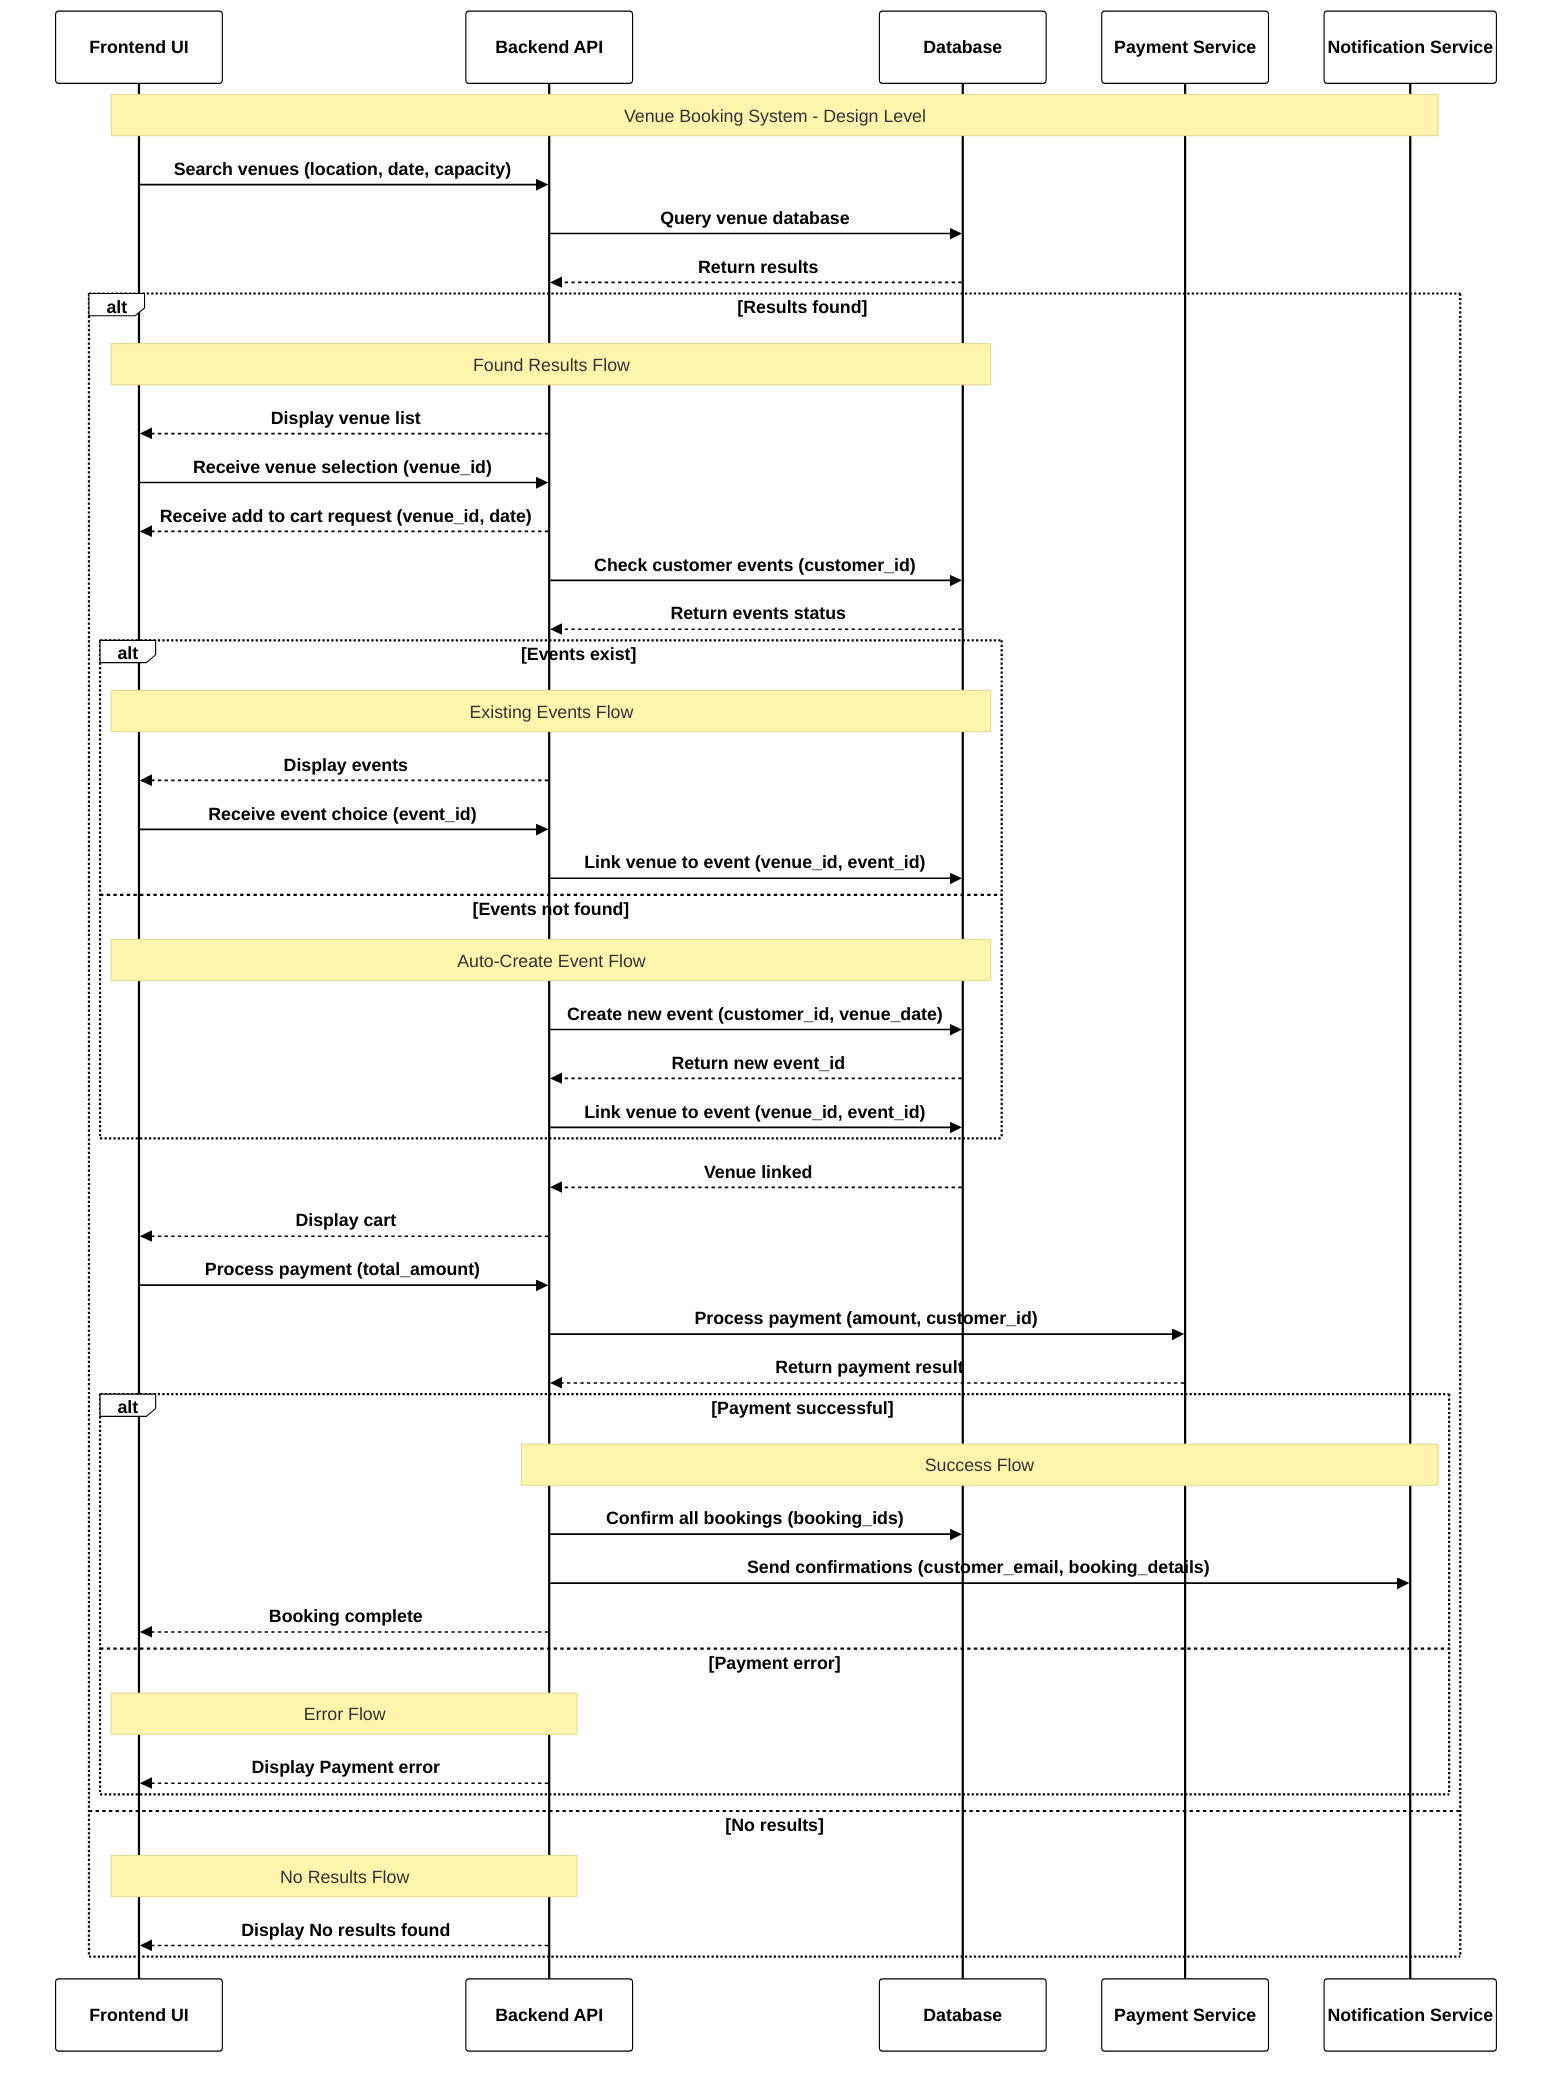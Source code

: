 %%{ init: { 'theme': 'base', 'themeVariables': { 'primaryColor': '#CEE7FF', 'primaryTextColor': '#000000', 'primaryBorderColor': '#000000', 'lineColor': '#000000', 'secondaryColor': '#FFE5B4', 'tertiaryColor': '#E2F0CB', 'background': '#ffffff', 'mainBkg': '#ffffff', 'secondBkg': '#FFE5B4', 'tertiaryBkg': '#E2F0CB' }, 'sequence': { 'actorFontSize': '24px', 'actorFontFamily': 'Arial', 'actorFontWeight': 'bold', 'noteFontSize': '20px', 'noteFontFamily': 'Arial', 'noteFontWeight': 'bold', 'noteTextColor': '#000000', 'messageFontSize': '20px', 'messageFontFamily': 'Arial', 'messageFontWeight': 'bold' } } }%%
sequenceDiagram
    participant UI as Frontend UI
    participant API as Backend API
    participant DB as Database
    participant Payment as Payment Service
    participant Notification as Notification Service

    Note over UI,Notification: Venue Booking System - Design Level

    UI->>API: Search venues (location, date, capacity)
    API->>DB: Query venue database
    DB-->>API: Return results
    
    alt Results found
        Note over UI,DB: Found Results Flow
        API-->>UI: Display venue list
        UI->>API: Receive venue selection (venue_id)
        API-->>UI: Receive add to cart request (venue_id, date)
        API->>DB: Check customer events (customer_id)
        DB-->>API: Return events status
        
        alt Events exist
            Note over UI,DB: Existing Events Flow
            API-->>UI: Display events
            UI->>API: Receive event choice (event_id)
            API->>DB: Link venue to event (venue_id, event_id)
        else Events not found
            Note over UI,DB: Auto-Create Event Flow
            API->>DB: Create new event (customer_id, venue_date)
            DB-->>API: Return new event_id
            API->>DB: Link venue to event (venue_id, event_id)
        end
        
        DB-->>API: Venue linked
        API-->>UI: Display cart
        UI->>API: Process payment (total_amount)
        API->>Payment: Process payment (amount, customer_id)
        Payment-->>API: Return payment result
        
        alt Payment successful
            Note over API,Notification: Success Flow
            API->>DB: Confirm all bookings (booking_ids)
            API->>Notification: Send confirmations (customer_email, booking_details)
            API-->>UI: Booking complete
        else Payment error
            Note over API,UI: Error Flow
            API-->>UI: Display Payment error
        end
        
    else No results
        Note over API,UI: No Results Flow
        API-->>UI: Display No results found
    end